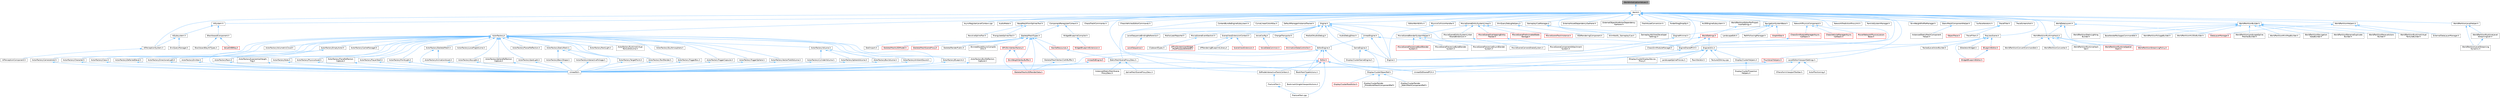 digraph "WorldInitializationValues.h"
{
 // INTERACTIVE_SVG=YES
 // LATEX_PDF_SIZE
  bgcolor="transparent";
  edge [fontname=Helvetica,fontsize=10,labelfontname=Helvetica,labelfontsize=10];
  node [fontname=Helvetica,fontsize=10,shape=box,height=0.2,width=0.4];
  Node1 [id="Node000001",label="WorldInitializationValues.h",height=0.2,width=0.4,color="gray40", fillcolor="grey60", style="filled", fontcolor="black",tooltip=" "];
  Node1 -> Node2 [id="edge1_Node000001_Node000002",dir="back",color="steelblue1",style="solid",tooltip=" "];
  Node2 [id="Node000002",label="World.h",height=0.2,width=0.4,color="grey40", fillcolor="white", style="filled",URL="$dd/d5b/World_8h.html",tooltip=" "];
  Node2 -> Node3 [id="edge2_Node000002_Node000003",dir="back",color="steelblue1",style="solid",tooltip=" "];
  Node3 [id="Node000003",label="AIPerceptionSystem.h",height=0.2,width=0.4,color="grey40", fillcolor="white", style="filled",URL="$d0/d08/AIPerceptionSystem_8h.html",tooltip=" "];
  Node3 -> Node4 [id="edge3_Node000003_Node000004",dir="back",color="steelblue1",style="solid",tooltip=" "];
  Node4 [id="Node000004",label="AIPerceptionComponent.h",height=0.2,width=0.4,color="grey40", fillcolor="white", style="filled",URL="$d6/d0a/AIPerceptionComponent_8h.html",tooltip=" "];
  Node2 -> Node5 [id="edge4_Node000002_Node000005",dir="back",color="steelblue1",style="solid",tooltip=" "];
  Node5 [id="Node000005",label="AISystem.h",height=0.2,width=0.4,color="grey40", fillcolor="white", style="filled",URL="$d0/d71/AISystem_8h.html",tooltip=" "];
  Node5 -> Node6 [id="edge5_Node000005_Node000006",dir="back",color="steelblue1",style="solid",tooltip=" "];
  Node6 [id="Node000006",label="AISubsystem.h",height=0.2,width=0.4,color="grey40", fillcolor="white", style="filled",URL="$d0/d50/AISubsystem_8h.html",tooltip=" "];
  Node6 -> Node3 [id="edge6_Node000006_Node000003",dir="back",color="steelblue1",style="solid",tooltip=" "];
  Node6 -> Node7 [id="edge7_Node000006_Node000007",dir="back",color="steelblue1",style="solid",tooltip=" "];
  Node7 [id="Node000007",label="EnvQueryManager.h",height=0.2,width=0.4,color="grey40", fillcolor="white", style="filled",URL="$d1/db4/EnvQueryManager_8h.html",tooltip=" "];
  Node5 -> Node8 [id="edge8_Node000005_Node000008",dir="back",color="steelblue1",style="solid",tooltip=" "];
  Node8 [id="Node000008",label="BlackboardComponent.h",height=0.2,width=0.4,color="grey40", fillcolor="white", style="filled",URL="$d9/d2d/BlackboardComponent_8h.html",tooltip=" "];
  Node8 -> Node9 [id="edge9_Node000008_Node000009",dir="back",color="steelblue1",style="solid",tooltip=" "];
  Node9 [id="Node000009",label="BlackboardKeyAllTypes.h",height=0.2,width=0.4,color="grey40", fillcolor="white", style="filled",URL="$d5/d34/BlackboardKeyAllTypes_8h.html",tooltip=" "];
  Node8 -> Node10 [id="edge10_Node000008_Node000010",dir="back",color="steelblue1",style="solid",tooltip=" "];
  Node10 [id="Node000010",label="ValueOrBBKey.h",height=0.2,width=0.4,color="red", fillcolor="#FFF0F0", style="filled",URL="$d4/d32/ValueOrBBKey_8h.html",tooltip=" "];
  Node2 -> Node34 [id="edge11_Node000002_Node000034",dir="back",color="steelblue1",style="solid",tooltip=" "];
  Node34 [id="Node000034",label="ActorFactory.h",height=0.2,width=0.4,color="grey40", fillcolor="white", style="filled",URL="$d7/dae/ActorFactory_8h.html",tooltip=" "];
  Node34 -> Node35 [id="edge12_Node000034_Node000035",dir="back",color="steelblue1",style="solid",tooltip=" "];
  Node35 [id="Node000035",label="ActorFactoryAmbientSound.h",height=0.2,width=0.4,color="grey40", fillcolor="white", style="filled",URL="$dc/d73/ActorFactoryAmbientSound_8h.html",tooltip=" "];
  Node35 -> Node36 [id="edge13_Node000035_Node000036",dir="back",color="steelblue1",style="solid",tooltip=" "];
  Node36 [id="Node000036",label="UnrealEd.h",height=0.2,width=0.4,color="grey40", fillcolor="white", style="filled",URL="$d2/d5f/UnrealEd_8h.html",tooltip=" "];
  Node34 -> Node37 [id="edge14_Node000034_Node000037",dir="back",color="steelblue1",style="solid",tooltip=" "];
  Node37 [id="Node000037",label="ActorFactoryBlueprint.h",height=0.2,width=0.4,color="grey40", fillcolor="white", style="filled",URL="$d8/df5/ActorFactoryBlueprint_8h.html",tooltip=" "];
  Node37 -> Node36 [id="edge15_Node000037_Node000036",dir="back",color="steelblue1",style="solid",tooltip=" "];
  Node34 -> Node38 [id="edge16_Node000034_Node000038",dir="back",color="steelblue1",style="solid",tooltip=" "];
  Node38 [id="Node000038",label="ActorFactoryBoxReflection\lCapture.h",height=0.2,width=0.4,color="grey40", fillcolor="white", style="filled",URL="$dd/d97/ActorFactoryBoxReflectionCapture_8h.html",tooltip=" "];
  Node38 -> Node36 [id="edge17_Node000038_Node000036",dir="back",color="steelblue1",style="solid",tooltip=" "];
  Node34 -> Node39 [id="edge18_Node000034_Node000039",dir="back",color="steelblue1",style="solid",tooltip=" "];
  Node39 [id="Node000039",label="ActorFactoryCacheManager.h",height=0.2,width=0.4,color="grey40", fillcolor="white", style="filled",URL="$da/d58/ActorFactoryCacheManager_8h.html",tooltip=" "];
  Node34 -> Node40 [id="edge19_Node000034_Node000040",dir="back",color="steelblue1",style="solid",tooltip=" "];
  Node40 [id="Node000040",label="ActorFactoryCameraActor.h",height=0.2,width=0.4,color="grey40", fillcolor="white", style="filled",URL="$df/db7/ActorFactoryCameraActor_8h.html",tooltip=" "];
  Node40 -> Node36 [id="edge20_Node000040_Node000036",dir="back",color="steelblue1",style="solid",tooltip=" "];
  Node34 -> Node41 [id="edge21_Node000034_Node000041",dir="back",color="steelblue1",style="solid",tooltip=" "];
  Node41 [id="Node000041",label="ActorFactoryCharacter.h",height=0.2,width=0.4,color="grey40", fillcolor="white", style="filled",URL="$d9/db9/ActorFactoryCharacter_8h.html",tooltip=" "];
  Node41 -> Node36 [id="edge22_Node000041_Node000036",dir="back",color="steelblue1",style="solid",tooltip=" "];
  Node34 -> Node42 [id="edge23_Node000034_Node000042",dir="back",color="steelblue1",style="solid",tooltip=" "];
  Node42 [id="Node000042",label="ActorFactoryClass.h",height=0.2,width=0.4,color="grey40", fillcolor="white", style="filled",URL="$d8/df5/ActorFactoryClass_8h.html",tooltip=" "];
  Node42 -> Node36 [id="edge24_Node000042_Node000036",dir="back",color="steelblue1",style="solid",tooltip=" "];
  Node34 -> Node43 [id="edge25_Node000034_Node000043",dir="back",color="steelblue1",style="solid",tooltip=" "];
  Node43 [id="Node000043",label="ActorFactoryDeferredDecal.h",height=0.2,width=0.4,color="grey40", fillcolor="white", style="filled",URL="$d3/db3/ActorFactoryDeferredDecal_8h.html",tooltip=" "];
  Node43 -> Node36 [id="edge26_Node000043_Node000036",dir="back",color="steelblue1",style="solid",tooltip=" "];
  Node34 -> Node44 [id="edge27_Node000034_Node000044",dir="back",color="steelblue1",style="solid",tooltip=" "];
  Node44 [id="Node000044",label="ActorFactoryDirectionalLight.h",height=0.2,width=0.4,color="grey40", fillcolor="white", style="filled",URL="$d3/d54/ActorFactoryDirectionalLight_8h.html",tooltip=" "];
  Node44 -> Node36 [id="edge28_Node000044_Node000036",dir="back",color="steelblue1",style="solid",tooltip=" "];
  Node34 -> Node45 [id="edge29_Node000034_Node000045",dir="back",color="steelblue1",style="solid",tooltip=" "];
  Node45 [id="Node000045",label="ActorFactoryEmitter.h",height=0.2,width=0.4,color="grey40", fillcolor="white", style="filled",URL="$df/d95/ActorFactoryEmitter_8h.html",tooltip=" "];
  Node45 -> Node36 [id="edge30_Node000045_Node000036",dir="back",color="steelblue1",style="solid",tooltip=" "];
  Node34 -> Node46 [id="edge31_Node000034_Node000046",dir="back",color="steelblue1",style="solid",tooltip=" "];
  Node46 [id="Node000046",label="ActorFactoryEmptyActor.h",height=0.2,width=0.4,color="grey40", fillcolor="white", style="filled",URL="$df/d92/ActorFactoryEmptyActor_8h.html",tooltip=" "];
  Node46 -> Node47 [id="edge32_Node000046_Node000047",dir="back",color="steelblue1",style="solid",tooltip=" "];
  Node47 [id="Node000047",label="ActorFactoryPawn.h",height=0.2,width=0.4,color="grey40", fillcolor="white", style="filled",URL="$d5/d05/ActorFactoryPawn_8h.html",tooltip=" "];
  Node47 -> Node36 [id="edge33_Node000047_Node000036",dir="back",color="steelblue1",style="solid",tooltip=" "];
  Node46 -> Node36 [id="edge34_Node000046_Node000036",dir="back",color="steelblue1",style="solid",tooltip=" "];
  Node34 -> Node48 [id="edge35_Node000034_Node000048",dir="back",color="steelblue1",style="solid",tooltip=" "];
  Node48 [id="Node000048",label="ActorFactoryExponentialHeight\lFog.h",height=0.2,width=0.4,color="grey40", fillcolor="white", style="filled",URL="$de/d15/ActorFactoryExponentialHeightFog_8h.html",tooltip=" "];
  Node48 -> Node36 [id="edge36_Node000048_Node000036",dir="back",color="steelblue1",style="solid",tooltip=" "];
  Node34 -> Node49 [id="edge37_Node000034_Node000049",dir="back",color="steelblue1",style="solid",tooltip=" "];
  Node49 [id="Node000049",label="ActorFactoryLocalFogVolume.h",height=0.2,width=0.4,color="grey40", fillcolor="white", style="filled",URL="$dc/db2/ActorFactoryLocalFogVolume_8h.html",tooltip=" "];
  Node34 -> Node50 [id="edge38_Node000034_Node000050",dir="back",color="steelblue1",style="solid",tooltip=" "];
  Node50 [id="Node000050",label="ActorFactoryNote.h",height=0.2,width=0.4,color="grey40", fillcolor="white", style="filled",URL="$da/d8c/ActorFactoryNote_8h.html",tooltip=" "];
  Node50 -> Node36 [id="edge39_Node000050_Node000036",dir="back",color="steelblue1",style="solid",tooltip=" "];
  Node34 -> Node51 [id="edge40_Node000034_Node000051",dir="back",color="steelblue1",style="solid",tooltip=" "];
  Node51 [id="Node000051",label="ActorFactoryPhysicsAsset.h",height=0.2,width=0.4,color="grey40", fillcolor="white", style="filled",URL="$d0/d58/ActorFactoryPhysicsAsset_8h.html",tooltip=" "];
  Node51 -> Node36 [id="edge41_Node000051_Node000036",dir="back",color="steelblue1",style="solid",tooltip=" "];
  Node34 -> Node52 [id="edge42_Node000034_Node000052",dir="back",color="steelblue1",style="solid",tooltip=" "];
  Node52 [id="Node000052",label="ActorFactoryPlanarReflection.h",height=0.2,width=0.4,color="grey40", fillcolor="white", style="filled",URL="$d0/d1d/ActorFactoryPlanarReflection_8h.html",tooltip=" "];
  Node34 -> Node53 [id="edge43_Node000034_Node000053",dir="back",color="steelblue1",style="solid",tooltip=" "];
  Node53 [id="Node000053",label="ActorFactoryPlaneReflection\lCapture.h",height=0.2,width=0.4,color="grey40", fillcolor="white", style="filled",URL="$d8/dfd/ActorFactoryPlaneReflectionCapture_8h.html",tooltip=" "];
  Node53 -> Node36 [id="edge44_Node000053_Node000036",dir="back",color="steelblue1",style="solid",tooltip=" "];
  Node34 -> Node54 [id="edge45_Node000034_Node000054",dir="back",color="steelblue1",style="solid",tooltip=" "];
  Node54 [id="Node000054",label="ActorFactoryPlayerStart.h",height=0.2,width=0.4,color="grey40", fillcolor="white", style="filled",URL="$d8/d7e/ActorFactoryPlayerStart_8h.html",tooltip=" "];
  Node54 -> Node36 [id="edge46_Node000054_Node000036",dir="back",color="steelblue1",style="solid",tooltip=" "];
  Node34 -> Node55 [id="edge47_Node000034_Node000055",dir="back",color="steelblue1",style="solid",tooltip=" "];
  Node55 [id="Node000055",label="ActorFactoryPointLight.h",height=0.2,width=0.4,color="grey40", fillcolor="white", style="filled",URL="$d5/d37/ActorFactoryPointLight_8h.html",tooltip=" "];
  Node55 -> Node36 [id="edge48_Node000055_Node000036",dir="back",color="steelblue1",style="solid",tooltip=" "];
  Node34 -> Node56 [id="edge49_Node000034_Node000056",dir="back",color="steelblue1",style="solid",tooltip=" "];
  Node56 [id="Node000056",label="ActorFactoryRectLight.h",height=0.2,width=0.4,color="grey40", fillcolor="white", style="filled",URL="$d1/d97/ActorFactoryRectLight_8h.html",tooltip=" "];
  Node34 -> Node57 [id="edge50_Node000034_Node000057",dir="back",color="steelblue1",style="solid",tooltip=" "];
  Node57 [id="Node000057",label="ActorFactoryRuntimeVirtual\lTextureVolume.h",height=0.2,width=0.4,color="grey40", fillcolor="white", style="filled",URL="$d6/dd7/ActorFactoryRuntimeVirtualTextureVolume_8h.html",tooltip=" "];
  Node34 -> Node58 [id="edge51_Node000034_Node000058",dir="back",color="steelblue1",style="solid",tooltip=" "];
  Node58 [id="Node000058",label="ActorFactorySkeletalMesh.h",height=0.2,width=0.4,color="grey40", fillcolor="white", style="filled",URL="$d7/dbb/ActorFactorySkeletalMesh_8h.html",tooltip=" "];
  Node58 -> Node59 [id="edge52_Node000058_Node000059",dir="back",color="steelblue1",style="solid",tooltip=" "];
  Node59 [id="Node000059",label="ActorFactoryAnimationAsset.h",height=0.2,width=0.4,color="grey40", fillcolor="white", style="filled",URL="$db/d5e/ActorFactoryAnimationAsset_8h.html",tooltip=" "];
  Node59 -> Node36 [id="edge53_Node000059_Node000036",dir="back",color="steelblue1",style="solid",tooltip=" "];
  Node58 -> Node36 [id="edge54_Node000058_Node000036",dir="back",color="steelblue1",style="solid",tooltip=" "];
  Node34 -> Node60 [id="edge55_Node000034_Node000060",dir="back",color="steelblue1",style="solid",tooltip=" "];
  Node60 [id="Node000060",label="ActorFactorySkyAtmosphere.h",height=0.2,width=0.4,color="grey40", fillcolor="white", style="filled",URL="$d2/d7c/ActorFactorySkyAtmosphere_8h.html",tooltip=" "];
  Node34 -> Node61 [id="edge56_Node000034_Node000061",dir="back",color="steelblue1",style="solid",tooltip=" "];
  Node61 [id="Node000061",label="ActorFactorySkyLight.h",height=0.2,width=0.4,color="grey40", fillcolor="white", style="filled",URL="$d2/d21/ActorFactorySkyLight_8h.html",tooltip=" "];
  Node61 -> Node36 [id="edge57_Node000061_Node000036",dir="back",color="steelblue1",style="solid",tooltip=" "];
  Node34 -> Node62 [id="edge58_Node000034_Node000062",dir="back",color="steelblue1",style="solid",tooltip=" "];
  Node62 [id="Node000062",label="ActorFactorySphereReflection\lCapture.h",height=0.2,width=0.4,color="grey40", fillcolor="white", style="filled",URL="$de/db8/ActorFactorySphereReflectionCapture_8h.html",tooltip=" "];
  Node62 -> Node36 [id="edge59_Node000062_Node000036",dir="back",color="steelblue1",style="solid",tooltip=" "];
  Node34 -> Node63 [id="edge60_Node000034_Node000063",dir="back",color="steelblue1",style="solid",tooltip=" "];
  Node63 [id="Node000063",label="ActorFactorySpotLight.h",height=0.2,width=0.4,color="grey40", fillcolor="white", style="filled",URL="$d6/d7f/ActorFactorySpotLight_8h.html",tooltip=" "];
  Node63 -> Node36 [id="edge61_Node000063_Node000036",dir="back",color="steelblue1",style="solid",tooltip=" "];
  Node34 -> Node64 [id="edge62_Node000034_Node000064",dir="back",color="steelblue1",style="solid",tooltip=" "];
  Node64 [id="Node000064",label="ActorFactoryStaticMesh.h",height=0.2,width=0.4,color="grey40", fillcolor="white", style="filled",URL="$d2/dd1/ActorFactoryStaticMesh_8h.html",tooltip=" "];
  Node64 -> Node65 [id="edge63_Node000064_Node000065",dir="back",color="steelblue1",style="solid",tooltip=" "];
  Node65 [id="Node000065",label="ActorFactoryBasicShape.h",height=0.2,width=0.4,color="grey40", fillcolor="white", style="filled",URL="$d4/d0b/ActorFactoryBasicShape_8h.html",tooltip=" "];
  Node65 -> Node36 [id="edge64_Node000065_Node000036",dir="back",color="steelblue1",style="solid",tooltip=" "];
  Node64 -> Node66 [id="edge65_Node000064_Node000066",dir="back",color="steelblue1",style="solid",tooltip=" "];
  Node66 [id="Node000066",label="ActorFactoryInteractiveFoliage.h",height=0.2,width=0.4,color="grey40", fillcolor="white", style="filled",URL="$db/df4/ActorFactoryInteractiveFoliage_8h.html",tooltip=" "];
  Node66 -> Node36 [id="edge66_Node000066_Node000036",dir="back",color="steelblue1",style="solid",tooltip=" "];
  Node64 -> Node36 [id="edge67_Node000064_Node000036",dir="back",color="steelblue1",style="solid",tooltip=" "];
  Node34 -> Node67 [id="edge68_Node000034_Node000067",dir="back",color="steelblue1",style="solid",tooltip=" "];
  Node67 [id="Node000067",label="ActorFactoryTargetPoint.h",height=0.2,width=0.4,color="grey40", fillcolor="white", style="filled",URL="$db/d69/ActorFactoryTargetPoint_8h.html",tooltip=" "];
  Node67 -> Node36 [id="edge69_Node000067_Node000036",dir="back",color="steelblue1",style="solid",tooltip=" "];
  Node34 -> Node68 [id="edge70_Node000034_Node000068",dir="back",color="steelblue1",style="solid",tooltip=" "];
  Node68 [id="Node000068",label="ActorFactoryTextRender.h",height=0.2,width=0.4,color="grey40", fillcolor="white", style="filled",URL="$d8/d4c/ActorFactoryTextRender_8h.html",tooltip=" "];
  Node68 -> Node36 [id="edge71_Node000068_Node000036",dir="back",color="steelblue1",style="solid",tooltip=" "];
  Node34 -> Node69 [id="edge72_Node000034_Node000069",dir="back",color="steelblue1",style="solid",tooltip=" "];
  Node69 [id="Node000069",label="ActorFactoryTriggerBox.h",height=0.2,width=0.4,color="grey40", fillcolor="white", style="filled",URL="$d9/dbe/ActorFactoryTriggerBox_8h.html",tooltip=" "];
  Node69 -> Node36 [id="edge73_Node000069_Node000036",dir="back",color="steelblue1",style="solid",tooltip=" "];
  Node34 -> Node70 [id="edge74_Node000034_Node000070",dir="back",color="steelblue1",style="solid",tooltip=" "];
  Node70 [id="Node000070",label="ActorFactoryTriggerCapsule.h",height=0.2,width=0.4,color="grey40", fillcolor="white", style="filled",URL="$dd/d0f/ActorFactoryTriggerCapsule_8h.html",tooltip=" "];
  Node70 -> Node36 [id="edge75_Node000070_Node000036",dir="back",color="steelblue1",style="solid",tooltip=" "];
  Node34 -> Node71 [id="edge76_Node000034_Node000071",dir="back",color="steelblue1",style="solid",tooltip=" "];
  Node71 [id="Node000071",label="ActorFactoryTriggerSphere.h",height=0.2,width=0.4,color="grey40", fillcolor="white", style="filled",URL="$d9/dbe/ActorFactoryTriggerSphere_8h.html",tooltip=" "];
  Node71 -> Node36 [id="edge77_Node000071_Node000036",dir="back",color="steelblue1",style="solid",tooltip=" "];
  Node34 -> Node72 [id="edge78_Node000034_Node000072",dir="back",color="steelblue1",style="solid",tooltip=" "];
  Node72 [id="Node000072",label="ActorFactoryVectorFieldVolume.h",height=0.2,width=0.4,color="grey40", fillcolor="white", style="filled",URL="$d9/d89/ActorFactoryVectorFieldVolume_8h.html",tooltip=" "];
  Node72 -> Node36 [id="edge79_Node000072_Node000036",dir="back",color="steelblue1",style="solid",tooltip=" "];
  Node34 -> Node73 [id="edge80_Node000034_Node000073",dir="back",color="steelblue1",style="solid",tooltip=" "];
  Node73 [id="Node000073",label="ActorFactoryVolume.h",height=0.2,width=0.4,color="grey40", fillcolor="white", style="filled",URL="$df/d08/ActorFactoryVolume_8h.html",tooltip=" "];
  Node73 -> Node74 [id="edge81_Node000073_Node000074",dir="back",color="steelblue1",style="solid",tooltip=" "];
  Node74 [id="Node000074",label="ActorFactoryBoxVolume.h",height=0.2,width=0.4,color="grey40", fillcolor="white", style="filled",URL="$d3/db0/ActorFactoryBoxVolume_8h.html",tooltip=" "];
  Node74 -> Node36 [id="edge82_Node000074_Node000036",dir="back",color="steelblue1",style="solid",tooltip=" "];
  Node73 -> Node75 [id="edge83_Node000073_Node000075",dir="back",color="steelblue1",style="solid",tooltip=" "];
  Node75 [id="Node000075",label="ActorFactoryCylinderVolume.h",height=0.2,width=0.4,color="grey40", fillcolor="white", style="filled",URL="$d9/da5/ActorFactoryCylinderVolume_8h.html",tooltip=" "];
  Node75 -> Node36 [id="edge84_Node000075_Node000036",dir="back",color="steelblue1",style="solid",tooltip=" "];
  Node73 -> Node76 [id="edge85_Node000073_Node000076",dir="back",color="steelblue1",style="solid",tooltip=" "];
  Node76 [id="Node000076",label="ActorFactorySphereVolume.h",height=0.2,width=0.4,color="grey40", fillcolor="white", style="filled",URL="$d3/d12/ActorFactorySphereVolume_8h.html",tooltip=" "];
  Node76 -> Node36 [id="edge86_Node000076_Node000036",dir="back",color="steelblue1",style="solid",tooltip=" "];
  Node34 -> Node77 [id="edge87_Node000034_Node000077",dir="back",color="steelblue1",style="solid",tooltip=" "];
  Node77 [id="Node000077",label="ActorFactoryVolumetricCloud.h",height=0.2,width=0.4,color="grey40", fillcolor="white", style="filled",URL="$d5/da1/ActorFactoryVolumetricCloud_8h.html",tooltip=" "];
  Node34 -> Node36 [id="edge88_Node000034_Node000036",dir="back",color="steelblue1",style="solid",tooltip=" "];
  Node2 -> Node78 [id="edge89_Node000002_Node000078",dir="back",color="steelblue1",style="solid",tooltip=" "];
  Node78 [id="Node000078",label="AsyncRegisterLevelContext.cpp",height=0.2,width=0.4,color="grey40", fillcolor="white", style="filled",URL="$da/df8/AsyncRegisterLevelContext_8cpp.html",tooltip=" "];
  Node2 -> Node79 [id="edge90_Node000002_Node000079",dir="back",color="steelblue1",style="solid",tooltip=" "];
  Node79 [id="Node000079",label="AudioMeter.h",height=0.2,width=0.4,color="grey40", fillcolor="white", style="filled",URL="$de/db0/AudioMeter_8h.html",tooltip=" "];
  Node2 -> Node80 [id="edge91_Node000002_Node000080",dir="back",color="steelblue1",style="solid",tooltip=" "];
  Node80 [id="Node000080",label="BaseMeshFromSplinesTool.h",height=0.2,width=0.4,color="grey40", fillcolor="white", style="filled",URL="$da/d31/BaseMeshFromSplinesTool_8h.html",tooltip=" "];
  Node80 -> Node81 [id="edge92_Node000080_Node000081",dir="back",color="steelblue1",style="solid",tooltip=" "];
  Node81 [id="Node000081",label="RevolveSplineTool.h",height=0.2,width=0.4,color="grey40", fillcolor="white", style="filled",URL="$d3/d36/RevolveSplineTool_8h.html",tooltip=" "];
  Node80 -> Node82 [id="edge93_Node000080_Node000082",dir="back",color="steelblue1",style="solid",tooltip=" "];
  Node82 [id="Node000082",label="TriangulateSplinesTool.h",height=0.2,width=0.4,color="grey40", fillcolor="white", style="filled",URL="$d9/de6/TriangulateSplinesTool_8h.html",tooltip=" "];
  Node2 -> Node83 [id="edge94_Node000002_Node000083",dir="back",color="steelblue1",style="solid",tooltip=" "];
  Node83 [id="Node000083",label="BookMarkTypeActions.h",height=0.2,width=0.4,color="grey40", fillcolor="white", style="filled",URL="$d0/d2f/BookMarkTypeActions_8h.html",tooltip=" "];
  Node83 -> Node84 [id="edge95_Node000083_Node000084",dir="back",color="steelblue1",style="solid",tooltip=" "];
  Node84 [id="Node000084",label="BookmarkSingleViewportActions.h",height=0.2,width=0.4,color="grey40", fillcolor="white", style="filled",URL="$d3/dd5/BookmarkSingleViewportActions_8h.html",tooltip=" "];
  Node2 -> Node85 [id="edge96_Node000002_Node000085",dir="back",color="steelblue1",style="solid",tooltip=" "];
  Node85 [id="Node000085",label="ChaosFleshCommands.h",height=0.2,width=0.4,color="grey40", fillcolor="white", style="filled",URL="$d9/db1/ChaosFleshCommands_8h.html",tooltip=" "];
  Node2 -> Node86 [id="edge97_Node000002_Node000086",dir="back",color="steelblue1",style="solid",tooltip=" "];
  Node86 [id="Node000086",label="ChaosSimModuleManager.h",height=0.2,width=0.4,color="grey40", fillcolor="white", style="filled",URL="$d7/dd1/ChaosSimModuleManager_8h.html",tooltip=" "];
  Node2 -> Node87 [id="edge98_Node000002_Node000087",dir="back",color="steelblue1",style="solid",tooltip=" "];
  Node87 [id="Node000087",label="ChaosVehiclesEditorCommands.h",height=0.2,width=0.4,color="grey40", fillcolor="white", style="filled",URL="$de/dbf/ChaosVehiclesEditorCommands_8h.html",tooltip=" "];
  Node2 -> Node88 [id="edge99_Node000002_Node000088",dir="back",color="steelblue1",style="solid",tooltip=" "];
  Node88 [id="Node000088",label="ComponentReregisterContext.h",height=0.2,width=0.4,color="grey40", fillcolor="white", style="filled",URL="$de/d6e/ComponentReregisterContext_8h.html",tooltip=" "];
  Node88 -> Node89 [id="edge100_Node000088_Node000089",dir="back",color="steelblue1",style="solid",tooltip=" "];
  Node89 [id="Node000089",label="SkeletalMeshTypes.h",height=0.2,width=0.4,color="grey40", fillcolor="white", style="filled",URL="$d5/d0c/SkeletalMeshTypes_8h.html",tooltip=" "];
  Node89 -> Node90 [id="edge101_Node000089_Node000090",dir="back",color="steelblue1",style="solid",tooltip=" "];
  Node90 [id="Node000090",label="GPUSkinVertexFactory.h",height=0.2,width=0.4,color="red", fillcolor="#FFF0F0", style="filled",URL="$db/dcc/GPUSkinVertexFactory_8h.html",tooltip=" "];
  Node90 -> Node93 [id="edge102_Node000090_Node000093",dir="back",color="steelblue1",style="solid",tooltip=" "];
  Node93 [id="Node000093",label="SkeletalMeshLODRenderData.h",height=0.2,width=0.4,color="red", fillcolor="#FFF0F0", style="filled",URL="$d0/d5a/SkeletalMeshLODRenderData_8h.html",tooltip=" "];
  Node90 -> Node104 [id="edge103_Node000090_Node000104",dir="back",color="steelblue1",style="solid",tooltip=" "];
  Node104 [id="Node000104",label="SkinWeightVertexBuffer.h",height=0.2,width=0.4,color="red", fillcolor="#FFF0F0", style="filled",URL="$d3/d86/SkinWeightVertexBuffer_8h.html",tooltip=" "];
  Node104 -> Node93 [id="edge104_Node000104_Node000093",dir="back",color="steelblue1",style="solid",tooltip=" "];
  Node89 -> Node112 [id="edge105_Node000089_Node000112",dir="back",color="steelblue1",style="solid",tooltip=" "];
  Node112 [id="Node000112",label="NaniteResources.h",height=0.2,width=0.4,color="red", fillcolor="#FFF0F0", style="filled",URL="$d7/d8b/NaniteResources_8h.html",tooltip=" "];
  Node112 -> Node119 [id="edge106_Node000112_Node000119",dir="back",color="steelblue1",style="solid",tooltip=" "];
  Node119 [id="Node000119",label="StaticMeshSceneProxyDesc.h",height=0.2,width=0.4,color="grey40", fillcolor="white", style="filled",URL="$d0/d31/StaticMeshSceneProxyDesc_8h.html",tooltip=" "];
  Node119 -> Node120 [id="edge107_Node000119_Node000120",dir="back",color="steelblue1",style="solid",tooltip=" "];
  Node120 [id="Node000120",label="InstancedStaticMeshScene\lProxyDesc.h",height=0.2,width=0.4,color="grey40", fillcolor="white", style="filled",URL="$db/dcf/InstancedStaticMeshSceneProxyDesc_8h.html",tooltip=" "];
  Node119 -> Node121 [id="edge108_Node000119_Node000121",dir="back",color="steelblue1",style="solid",tooltip=" "];
  Node121 [id="Node000121",label="SplineMeshSceneProxyDesc.h",height=0.2,width=0.4,color="grey40", fillcolor="white", style="filled",URL="$db/d1b/SplineMeshSceneProxyDesc_8h.html",tooltip=" "];
  Node89 -> Node122 [id="edge109_Node000089_Node000122",dir="back",color="steelblue1",style="solid",tooltip=" "];
  Node122 [id="Node000122",label="SkelImport.h",height=0.2,width=0.4,color="grey40", fillcolor="white", style="filled",URL="$d2/d8b/SkelImport_8h.html",tooltip=" "];
  Node89 -> Node108 [id="edge110_Node000089_Node000108",dir="back",color="steelblue1",style="solid",tooltip=" "];
  Node108 [id="Node000108",label="SkeletalMeshLODModel.h",height=0.2,width=0.4,color="red", fillcolor="#FFF0F0", style="filled",URL="$d2/d34/SkeletalMeshLODModel_8h.html",tooltip=" "];
  Node89 -> Node93 [id="edge111_Node000089_Node000093",dir="back",color="steelblue1",style="solid",tooltip=" "];
  Node89 -> Node123 [id="edge112_Node000089_Node000123",dir="back",color="steelblue1",style="solid",tooltip=" "];
  Node123 [id="Node000123",label="SkeletalMeshSceneProxy.h",height=0.2,width=0.4,color="red", fillcolor="#FFF0F0", style="filled",URL="$de/de8/SkeletalMeshSceneProxy_8h.html",tooltip=" "];
  Node89 -> Node127 [id="edge113_Node000089_Node000127",dir="back",color="steelblue1",style="solid",tooltip=" "];
  Node127 [id="Node000127",label="SkeletalMeshVertexClothBuffer.h",height=0.2,width=0.4,color="grey40", fillcolor="white", style="filled",URL="$d4/d64/SkeletalMeshVertexClothBuffer_8h.html",tooltip=" "];
  Node127 -> Node93 [id="edge114_Node000127_Node000093",dir="back",color="steelblue1",style="solid",tooltip=" "];
  Node89 -> Node128 [id="edge115_Node000089_Node000128",dir="back",color="steelblue1",style="solid",tooltip=" "];
  Node128 [id="Node000128",label="SkeletalRenderPublic.h",height=0.2,width=0.4,color="grey40", fillcolor="white", style="filled",URL="$d5/d40/SkeletalRenderPublic_8h.html",tooltip=" "];
  Node89 -> Node104 [id="edge116_Node000089_Node000104",dir="back",color="steelblue1",style="solid",tooltip=" "];
  Node89 -> Node129 [id="edge117_Node000089_Node000129",dir="back",color="steelblue1",style="solid",tooltip=" "];
  Node129 [id="Node000129",label="SkinnedAssetAsyncCompile\lUtils.h",height=0.2,width=0.4,color="grey40", fillcolor="white", style="filled",URL="$d0/dc7/SkinnedAssetAsyncCompileUtils_8h.html",tooltip=" "];
  Node88 -> Node130 [id="edge118_Node000088_Node000130",dir="back",color="steelblue1",style="solid",tooltip=" "];
  Node130 [id="Node000130",label="WidgetBlueprintCompiler.h",height=0.2,width=0.4,color="grey40", fillcolor="white", style="filled",URL="$d9/d6b/WidgetBlueprintCompiler_8h.html",tooltip=" "];
  Node130 -> Node131 [id="edge119_Node000130_Node000131",dir="back",color="steelblue1",style="solid",tooltip=" "];
  Node131 [id="Node000131",label="WidgetBlueprintExtension.h",height=0.2,width=0.4,color="red", fillcolor="#FFF0F0", style="filled",URL="$d3/de6/WidgetBlueprintExtension_8h.html",tooltip=" "];
  Node2 -> Node133 [id="edge120_Node000002_Node000133",dir="back",color="steelblue1",style="solid",tooltip=" "];
  Node133 [id="Node000133",label="ContentBundleEngineSubsystem.h",height=0.2,width=0.4,color="grey40", fillcolor="white", style="filled",URL="$d5/d9b/ContentBundleEngineSubsystem_8h.html",tooltip=" "];
  Node2 -> Node134 [id="edge121_Node000002_Node000134",dir="back",color="steelblue1",style="solid",tooltip=" "];
  Node134 [id="Node000134",label="CurveLinearColorAtlas.h",height=0.2,width=0.4,color="grey40", fillcolor="white", style="filled",URL="$dd/d63/CurveLinearColorAtlas_8h.html",tooltip=" "];
  Node2 -> Node135 [id="edge122_Node000002_Node000135",dir="back",color="steelblue1",style="solid",tooltip=" "];
  Node135 [id="Node000135",label="DefaultManagerInstanceTracker.h",height=0.2,width=0.4,color="grey40", fillcolor="white", style="filled",URL="$d4/d29/DefaultManagerInstanceTracker_8h.html",tooltip=" "];
  Node2 -> Node136 [id="edge123_Node000002_Node000136",dir="back",color="steelblue1",style="solid",tooltip=" "];
  Node136 [id="Node000136",label="EdModeInteractiveToolsContext.h",height=0.2,width=0.4,color="grey40", fillcolor="white", style="filled",URL="$d7/da4/EdModeInteractiveToolsContext_8h.html",tooltip=" "];
  Node136 -> Node137 [id="edge124_Node000136_Node000137",dir="back",color="steelblue1",style="solid",tooltip=" "];
  Node137 [id="Node000137",label="FractureTool.h",height=0.2,width=0.4,color="grey40", fillcolor="white", style="filled",URL="$d4/d30/FractureTool_8h.html",tooltip=" "];
  Node137 -> Node138 [id="edge125_Node000137_Node000138",dir="back",color="steelblue1",style="solid",tooltip=" "];
  Node138 [id="Node000138",label="FractureTool.cpp",height=0.2,width=0.4,color="grey40", fillcolor="white", style="filled",URL="$dc/d9a/FractureTool_8cpp.html",tooltip=" "];
  Node2 -> Node139 [id="edge126_Node000002_Node000139",dir="back",color="steelblue1",style="solid",tooltip=" "];
  Node139 [id="Node000139",label="EditorWorldUtils.h",height=0.2,width=0.4,color="grey40", fillcolor="white", style="filled",URL="$dc/d0a/EditorWorldUtils_8h.html",tooltip=" "];
  Node2 -> Node140 [id="edge127_Node000002_Node000140",dir="back",color="steelblue1",style="solid",tooltip=" "];
  Node140 [id="Node000140",label="Engine.h",height=0.2,width=0.4,color="grey40", fillcolor="white", style="filled",URL="$d0/de7/Classes_2Engine_2Engine_8h.html",tooltip=" "];
  Node140 -> Node141 [id="edge128_Node000140_Node000141",dir="back",color="steelblue1",style="solid",tooltip=" "];
  Node141 [id="Node000141",label="AudioDebugDraw.h",height=0.2,width=0.4,color="grey40", fillcolor="white", style="filled",URL="$df/d56/AudioDebugDraw_8h.html",tooltip=" "];
  Node140 -> Node142 [id="edge129_Node000140_Node000142",dir="back",color="steelblue1",style="solid",tooltip=" "];
  Node142 [id="Node000142",label="ChangeTransactor.h",height=0.2,width=0.4,color="grey40", fillcolor="white", style="filled",URL="$d6/da1/ChangeTransactor_8h.html",tooltip=" "];
  Node142 -> Node143 [id="edge130_Node000142_Node000143",dir="back",color="steelblue1",style="solid",tooltip=" "];
  Node143 [id="Node000143",label="IAnimationDataController.h",height=0.2,width=0.4,color="red", fillcolor="#FFF0F0", style="filled",URL="$df/d22/IAnimationDataController_8h.html",tooltip=" "];
  Node140 -> Node311 [id="edge131_Node000140_Node000311",dir="back",color="steelblue1",style="solid",tooltip=" "];
  Node311 [id="Node000311",label="EditorEngine.h",height=0.2,width=0.4,color="grey40", fillcolor="white", style="filled",URL="$da/d0c/EditorEngine_8h.html",tooltip=" "];
  Node311 -> Node83 [id="edge132_Node000311_Node000083",dir="back",color="steelblue1",style="solid",tooltip=" "];
  Node311 -> Node312 [id="edge133_Node000311_Node000312",dir="back",color="steelblue1",style="solid",tooltip=" "];
  Node312 [id="Node000312",label="Editor.h",height=0.2,width=0.4,color="red", fillcolor="#FFF0F0", style="filled",URL="$de/d6e/Editor_8h.html",tooltip=" "];
  Node312 -> Node83 [id="edge134_Node000312_Node000083",dir="back",color="steelblue1",style="solid",tooltip=" "];
  Node312 -> Node315 [id="edge135_Node000312_Node000315",dir="back",color="steelblue1",style="solid",tooltip=" "];
  Node315 [id="Node000315",label="DisplayClusterObjectRef.h",height=0.2,width=0.4,color="grey40", fillcolor="white", style="filled",URL="$d9/d87/DisplayClusterObjectRef_8h.html",tooltip=" "];
  Node315 -> Node316 [id="edge136_Node000315_Node000316",dir="back",color="steelblue1",style="solid",tooltip=" "];
  Node316 [id="Node000316",label="DisplayClusterRender\l_ProceduralMeshComponentRef.h",height=0.2,width=0.4,color="grey40", fillcolor="white", style="filled",URL="$da/dbe/DisplayClusterRender__ProceduralMeshComponentRef_8h.html",tooltip=" "];
  Node315 -> Node317 [id="edge137_Node000315_Node000317",dir="back",color="steelblue1",style="solid",tooltip=" "];
  Node317 [id="Node000317",label="DisplayClusterRender\l_StaticMeshComponentRef.h",height=0.2,width=0.4,color="grey40", fillcolor="white", style="filled",URL="$dd/d84/DisplayClusterRender__StaticMeshComponentRef_8h.html",tooltip=" "];
  Node315 -> Node318 [id="edge138_Node000315_Node000318",dir="back",color="steelblue1",style="solid",tooltip=" "];
  Node318 [id="Node000318",label="DisplayClusterRootActor.h",height=0.2,width=0.4,color="red", fillcolor="#FFF0F0", style="filled",URL="$d0/d41/DisplayClusterRootActor_8h.html",tooltip=" "];
  Node312 -> Node136 [id="edge139_Node000312_Node000136",dir="back",color="steelblue1",style="solid",tooltip=" "];
  Node312 -> Node138 [id="edge140_Node000312_Node000138",dir="back",color="steelblue1",style="solid",tooltip=" "];
  Node312 -> Node36 [id="edge141_Node000312_Node000036",dir="back",color="steelblue1",style="solid",tooltip=" "];
  Node312 -> Node155 [id="edge142_Node000312_Node000155",dir="back",color="steelblue1",style="solid",tooltip=" "];
  Node155 [id="Node000155",label="UnrealEdSharedPCH.h",height=0.2,width=0.4,color="grey40", fillcolor="white", style="filled",URL="$d1/de6/UnrealEdSharedPCH_8h.html",tooltip=" "];
  Node311 -> Node36 [id="edge143_Node000311_Node000036",dir="back",color="steelblue1",style="solid",tooltip=" "];
  Node311 -> Node446 [id="edge144_Node000311_Node000446",dir="back",color="steelblue1",style="solid",tooltip=" "];
  Node446 [id="Node000446",label="UnrealEdEngine.h",height=0.2,width=0.4,color="red", fillcolor="#FFF0F0", style="filled",URL="$d2/d51/UnrealEdEngine_8h.html",tooltip=" "];
  Node446 -> Node36 [id="edge145_Node000446_Node000036",dir="back",color="steelblue1",style="solid",tooltip=" "];
  Node311 -> Node155 [id="edge146_Node000311_Node000155",dir="back",color="steelblue1",style="solid",tooltip=" "];
  Node140 -> Node152 [id="edge147_Node000140_Node000152",dir="back",color="steelblue1",style="solid",tooltip=" "];
  Node152 [id="Node000152",label="Engine.h",height=0.2,width=0.4,color="grey40", fillcolor="white", style="filled",URL="$d1/d34/Public_2Engine_8h.html",tooltip=" "];
  Node140 -> Node154 [id="edge148_Node000140_Node000154",dir="back",color="steelblue1",style="solid",tooltip=" "];
  Node154 [id="Node000154",label="EngineSharedPCH.h",height=0.2,width=0.4,color="grey40", fillcolor="white", style="filled",URL="$dc/dbb/EngineSharedPCH_8h.html",tooltip=" "];
  Node154 -> Node155 [id="edge149_Node000154_Node000155",dir="back",color="steelblue1",style="solid",tooltip=" "];
  Node140 -> Node448 [id="edge150_Node000140_Node000448",dir="back",color="steelblue1",style="solid",tooltip=" "];
  Node448 [id="Node000448",label="GameEngine.h",height=0.2,width=0.4,color="grey40", fillcolor="white", style="filled",URL="$d7/d1f/GameEngine_8h.html",tooltip=" "];
  Node448 -> Node449 [id="edge151_Node000448_Node000449",dir="back",color="steelblue1",style="solid",tooltip=" "];
  Node449 [id="Node000449",label="DisplayClusterGameEngine.h",height=0.2,width=0.4,color="grey40", fillcolor="white", style="filled",URL="$da/d8f/DisplayClusterGameEngine_8h.html",tooltip=" "];
  Node448 -> Node315 [id="edge152_Node000448_Node000315",dir="back",color="steelblue1",style="solid",tooltip=" "];
  Node448 -> Node152 [id="edge153_Node000448_Node000152",dir="back",color="steelblue1",style="solid",tooltip=" "];
  Node140 -> Node450 [id="edge154_Node000140_Node000450",dir="back",color="steelblue1",style="solid",tooltip=" "];
  Node450 [id="Node000450",label="LevelSequenceBindingReference.h",height=0.2,width=0.4,color="grey40", fillcolor="white", style="filled",URL="$d9/dbe/LevelSequenceBindingReference_8h.html",tooltip=" "];
  Node450 -> Node451 [id="edge155_Node000450_Node000451",dir="back",color="steelblue1",style="solid",tooltip=" "];
  Node451 [id="Node000451",label="LevelSequence.h",height=0.2,width=0.4,color="red", fillcolor="#FFF0F0", style="filled",URL="$de/d1c/LevelSequence_8h.html",tooltip=" "];
  Node140 -> Node455 [id="edge156_Node000140_Node000455",dir="back",color="steelblue1",style="solid",tooltip=" "];
  Node455 [id="Node000455",label="MallocLeakReporter.h",height=0.2,width=0.4,color="grey40", fillcolor="white", style="filled",URL="$d1/d52/MallocLeakReporter_8h.html",tooltip=" "];
  Node140 -> Node456 [id="edge157_Node000140_Node000456",dir="back",color="steelblue1",style="solid",tooltip=" "];
  Node456 [id="Node000456",label="MediaIOAudioDebug.h",height=0.2,width=0.4,color="grey40", fillcolor="white", style="filled",URL="$d6/d0c/MediaIOAudioDebug_8h.html",tooltip=" "];
  Node140 -> Node457 [id="edge158_Node000140_Node000457",dir="back",color="steelblue1",style="solid",tooltip=" "];
  Node457 [id="Node000457",label="MovieSceneEventSection.h",height=0.2,width=0.4,color="grey40", fillcolor="white", style="filled",URL="$d6/dc4/MovieSceneEventSection_8h.html",tooltip=" "];
  Node457 -> Node458 [id="edge159_Node000457_Node000458",dir="back",color="steelblue1",style="solid",tooltip=" "];
  Node458 [id="Node000458",label="ClipboardTypes.h",height=0.2,width=0.4,color="grey40", fillcolor="white", style="filled",URL="$d2/dc6/ClipboardTypes_8h.html",tooltip=" "];
  Node140 -> Node459 [id="edge160_Node000140_Node000459",dir="back",color="steelblue1",style="solid",tooltip=" "];
  Node459 [id="Node000459",label="SceneViewExtensionContext.h",height=0.2,width=0.4,color="grey40", fillcolor="white", style="filled",URL="$d6/d1c/SceneViewExtensionContext_8h.html",tooltip=" "];
  Node459 -> Node460 [id="edge161_Node000459_Node000460",dir="back",color="steelblue1",style="solid",tooltip=" "];
  Node460 [id="Node000460",label="SceneViewExtension.h",height=0.2,width=0.4,color="red", fillcolor="#FFF0F0", style="filled",URL="$d0/d0d/SceneViewExtension_8h.html",tooltip=" "];
  Node459 -> Node467 [id="edge162_Node000459_Node000467",dir="back",color="steelblue1",style="solid",tooltip=" "];
  Node467 [id="Node000467",label="VPFullScreenUserWidget\l_PostProcessWithSVE.h",height=0.2,width=0.4,color="red", fillcolor="#FFF0F0", style="filled",URL="$d3/d04/VPFullScreenUserWidget__PostProcessWithSVE_8h.html",tooltip=" "];
  Node459 -> Node469 [id="edge163_Node000459_Node000469",dir="back",color="steelblue1",style="solid",tooltip=" "];
  Node469 [id="Node000469",label="VPRenderingBlueprintLibrary.h",height=0.2,width=0.4,color="grey40", fillcolor="white", style="filled",URL="$d6/d6f/VPRenderingBlueprintLibrary_8h.html",tooltip=" "];
  Node140 -> Node119 [id="edge164_Node000140_Node000119",dir="back",color="steelblue1",style="solid",tooltip=" "];
  Node140 -> Node470 [id="edge165_Node000140_Node000470",dir="back",color="steelblue1",style="solid",tooltip=" "];
  Node470 [id="Node000470",label="UnrealEngine.h",height=0.2,width=0.4,color="grey40", fillcolor="white", style="filled",URL="$d1/d4b/UnrealEngine_8h.html",tooltip=" "];
  Node470 -> Node311 [id="edge166_Node000470_Node000311",dir="back",color="steelblue1",style="solid",tooltip=" "];
  Node470 -> Node152 [id="edge167_Node000470_Node000152",dir="back",color="steelblue1",style="solid",tooltip=" "];
  Node470 -> Node154 [id="edge168_Node000470_Node000154",dir="back",color="steelblue1",style="solid",tooltip=" "];
  Node140 -> Node471 [id="edge169_Node000140_Node000471",dir="back",color="steelblue1",style="solid",tooltip=" "];
  Node471 [id="Node000471",label="VoiceConfig.h",height=0.2,width=0.4,color="grey40", fillcolor="white", style="filled",URL="$d4/dbb/VoiceConfig_8h.html",tooltip=" "];
  Node471 -> Node472 [id="edge170_Node000471_Node000472",dir="back",color="steelblue1",style="solid",tooltip=" "];
  Node472 [id="Node000472",label="VoiceDataCommon.h",height=0.2,width=0.4,color="red", fillcolor="#FFF0F0", style="filled",URL="$d0/d91/VoiceDataCommon_8h.html",tooltip=" "];
  Node2 -> Node151 [id="edge171_Node000002_Node000151",dir="back",color="steelblue1",style="solid",tooltip=" "];
  Node151 [id="Node000151",label="EngineMinimal.h",height=0.2,width=0.4,color="grey40", fillcolor="white", style="filled",URL="$d0/d2c/EngineMinimal_8h.html",tooltip=" "];
  Node151 -> Node152 [id="edge172_Node000151_Node000152",dir="back",color="steelblue1",style="solid",tooltip=" "];
  Node2 -> Node154 [id="edge173_Node000002_Node000154",dir="back",color="steelblue1",style="solid",tooltip=" "];
  Node2 -> Node474 [id="edge174_Node000002_Node000474",dir="back",color="steelblue1",style="solid",tooltip=" "];
  Node474 [id="Node000474",label="EngineUtils.h",height=0.2,width=0.4,color="grey40", fillcolor="white", style="filled",URL="$d4/d61/EngineUtils_8h.html",tooltip=" "];
  Node474 -> Node475 [id="edge175_Node000474_Node000475",dir="back",color="steelblue1",style="solid",tooltip=" "];
  Node475 [id="Node000475",label="DisplayClusterHelpers.h",height=0.2,width=0.4,color="grey40", fillcolor="white", style="filled",URL="$da/dda/DisplayClusterHelpers_8h.html",tooltip=" "];
  Node475 -> Node476 [id="edge176_Node000475_Node000476",dir="back",color="steelblue1",style="solid",tooltip=" "];
  Node476 [id="Node000476",label="DisplayClusterProjection\lHelpers.h",height=0.2,width=0.4,color="grey40", fillcolor="white", style="filled",URL="$df/d0b/DisplayClusterProjectionHelpers_8h.html",tooltip=" "];
  Node474 -> Node315 [id="edge177_Node000474_Node000315",dir="back",color="steelblue1",style="solid",tooltip=" "];
  Node474 -> Node152 [id="edge178_Node000474_Node000152",dir="back",color="steelblue1",style="solid",tooltip=" "];
  Node474 -> Node477 [id="edge179_Node000474_Node000477",dir="back",color="steelblue1",style="solid",tooltip=" "];
  Node477 [id="Node000477",label="IDisplayClusterDisplayDevice\lProxy.h",height=0.2,width=0.4,color="grey40", fillcolor="white", style="filled",URL="$dd/d48/IDisplayClusterDisplayDeviceProxy_8h.html",tooltip=" "];
  Node474 -> Node478 [id="edge180_Node000474_Node000478",dir="back",color="steelblue1",style="solid",tooltip=" "];
  Node478 [id="Node000478",label="LandscapeSplineProxies.h",height=0.2,width=0.4,color="grey40", fillcolor="white", style="filled",URL="$d6/d6f/LandscapeSplineProxies_8h.html",tooltip=" "];
  Node474 -> Node479 [id="edge181_Node000474_Node000479",dir="back",color="steelblue1",style="solid",tooltip=" "];
  Node479 [id="Node000479",label="PawnIterator.h",height=0.2,width=0.4,color="grey40", fillcolor="white", style="filled",URL="$d3/d9c/PawnIterator_8h.html",tooltip=" "];
  Node474 -> Node480 [id="edge182_Node000474_Node000480",dir="back",color="steelblue1",style="solid",tooltip=" "];
  Node480 [id="Node000480",label="Texture2DArray.cpp",height=0.2,width=0.4,color="grey40", fillcolor="white", style="filled",URL="$d7/d13/Texture2DArray_8cpp.html",tooltip=" "];
  Node2 -> Node481 [id="edge183_Node000002_Node000481",dir="back",color="steelblue1",style="solid",tooltip=" "];
  Node481 [id="Node000481",label="EnvQueryDebugHelpers.h",height=0.2,width=0.4,color="grey40", fillcolor="white", style="filled",URL="$de/dda/EnvQueryDebugHelpers_8h.html",tooltip=" "];
  Node481 -> Node482 [id="edge184_Node000481_Node000482",dir="back",color="steelblue1",style="solid",tooltip=" "];
  Node482 [id="Node000482",label="EQSRenderingComponent.h",height=0.2,width=0.4,color="grey40", fillcolor="white", style="filled",URL="$df/d63/EQSRenderingComponent_8h.html",tooltip=" "];
  Node2 -> Node483 [id="edge185_Node000002_Node000483",dir="back",color="steelblue1",style="solid",tooltip=" "];
  Node483 [id="Node000483",label="ExternalAssetDependencyGatherer.h",height=0.2,width=0.4,color="grey40", fillcolor="white", style="filled",URL="$da/dbe/ExternalAssetDependencyGatherer_8h.html",tooltip=" "];
  Node2 -> Node484 [id="edge186_Node000002_Node000484",dir="back",color="steelblue1",style="solid",tooltip=" "];
  Node484 [id="Node000484",label="ExternalObjectAndActorDependency\lGatherer.h",height=0.2,width=0.4,color="grey40", fillcolor="white", style="filled",URL="$d3/d4e/ExternalObjectAndActorDependencyGatherer_8h.html",tooltip=" "];
  Node2 -> Node485 [id="edge187_Node000002_Node000485",dir="back",color="steelblue1",style="solid",tooltip=" "];
  Node485 [id="Node000485",label="FleshAssetConversion.h",height=0.2,width=0.4,color="grey40", fillcolor="white", style="filled",URL="$d3/d2e/FleshAssetConversion_8h.html",tooltip=" "];
  Node2 -> Node486 [id="edge188_Node000002_Node000486",dir="back",color="steelblue1",style="solid",tooltip=" "];
  Node486 [id="Node000486",label="FolderDragDropOp.h",height=0.2,width=0.4,color="grey40", fillcolor="white", style="filled",URL="$d9/d22/FolderDragDropOp_8h.html",tooltip=" "];
  Node2 -> Node487 [id="edge189_Node000002_Node000487",dir="back",color="steelblue1",style="solid",tooltip=" "];
  Node487 [id="Node000487",label="GameplayCueManager.h",height=0.2,width=0.4,color="grey40", fillcolor="white", style="filled",URL="$d7/d4e/GameplayCueManager_8h.html",tooltip=" "];
  Node487 -> Node488 [id="edge190_Node000487_Node000488",dir="back",color="steelblue1",style="solid",tooltip=" "];
  Node488 [id="Node000488",label="AnimNotify_GameplayCue.h",height=0.2,width=0.4,color="grey40", fillcolor="white", style="filled",URL="$da/d48/AnimNotify__GameplayCue_8h.html",tooltip=" "];
  Node487 -> Node489 [id="edge191_Node000487_Node000489",dir="back",color="steelblue1",style="solid",tooltip=" "];
  Node489 [id="Node000489",label="GameplayAbilitiesDeveloper\lSettings.h",height=0.2,width=0.4,color="grey40", fillcolor="white", style="filled",URL="$d3/d55/GameplayAbilitiesDeveloperSettings_8h.html",tooltip=" "];
  Node2 -> Node490 [id="edge192_Node000002_Node000490",dir="back",color="steelblue1",style="solid",tooltip=" "];
  Node490 [id="Node000490",label="HLODEngineSubsystem.h",height=0.2,width=0.4,color="grey40", fillcolor="white", style="filled",URL="$d5/d59/HLODEngineSubsystem_8h.html",tooltip=" "];
  Node2 -> Node491 [id="edge193_Node000002_Node000491",dir="back",color="steelblue1",style="solid",tooltip=" "];
  Node491 [id="Node000491",label="LevelEditorViewportSettings.h",height=0.2,width=0.4,color="grey40", fillcolor="white", style="filled",URL="$df/dbd/LevelEditorViewportSettings_8h.html",tooltip=" "];
  Node491 -> Node492 [id="edge194_Node000491_Node000492",dir="back",color="steelblue1",style="solid",tooltip=" "];
  Node492 [id="Node000492",label="ActorPositioning.h",height=0.2,width=0.4,color="grey40", fillcolor="white", style="filled",URL="$d8/dca/ActorPositioning_8h.html",tooltip=" "];
  Node491 -> Node493 [id="edge195_Node000491_Node000493",dir="back",color="steelblue1",style="solid",tooltip=" "];
  Node493 [id="Node000493",label="STransformViewportToolbar.h",height=0.2,width=0.4,color="grey40", fillcolor="white", style="filled",URL="$d8/da8/STransformViewportToolbar_8h.html",tooltip=" "];
  Node491 -> Node36 [id="edge196_Node000491_Node000036",dir="back",color="steelblue1",style="solid",tooltip=" "];
  Node491 -> Node155 [id="edge197_Node000491_Node000155",dir="back",color="steelblue1",style="solid",tooltip=" "];
  Node2 -> Node494 [id="edge198_Node000002_Node000494",dir="back",color="steelblue1",style="solid",tooltip=" "];
  Node494 [id="Node000494",label="MovieSceneEntitySystemLinker.h",height=0.2,width=0.4,color="grey40", fillcolor="white", style="filled",URL="$d9/d16/MovieSceneEntitySystemLinker_8h.html",tooltip=" "];
  Node494 -> Node495 [id="edge199_Node000494_Node000495",dir="back",color="steelblue1",style="solid",tooltip=" "];
  Node495 [id="Node000495",label="MovieSceneBlenderSystemHelper.h",height=0.2,width=0.4,color="grey40", fillcolor="white", style="filled",URL="$d5/d47/MovieSceneBlenderSystemHelper_8h.html",tooltip=" "];
  Node495 -> Node496 [id="edge200_Node000495_Node000496",dir="back",color="steelblue1",style="solid",tooltip=" "];
  Node496 [id="Node000496",label="MovieScenePiecewiseBoolBlender\lSystem.h",height=0.2,width=0.4,color="red", fillcolor="#FFF0F0", style="filled",URL="$d7/d27/MovieScenePiecewiseBoolBlenderSystem_8h.html",tooltip=" "];
  Node495 -> Node524 [id="edge201_Node000495_Node000524",dir="back",color="steelblue1",style="solid",tooltip=" "];
  Node524 [id="Node000524",label="MovieScenePiecewiseByteBlender\lSystem.h",height=0.2,width=0.4,color="grey40", fillcolor="white", style="filled",URL="$d7/dde/MovieScenePiecewiseByteBlenderSystem_8h.html",tooltip=" "];
  Node495 -> Node525 [id="edge202_Node000495_Node000525",dir="back",color="steelblue1",style="solid",tooltip=" "];
  Node525 [id="Node000525",label="MovieScenePiecewiseEnumBlender\lSystem.h",height=0.2,width=0.4,color="grey40", fillcolor="white", style="filled",URL="$d4/dfe/MovieScenePiecewiseEnumBlenderSystem_8h.html",tooltip=" "];
  Node494 -> Node526 [id="edge203_Node000494_Node000526",dir="back",color="steelblue1",style="solid",tooltip=" "];
  Node526 [id="Node000526",label="MovieSceneEntitySystemLinker\lSharedExtension.h",height=0.2,width=0.4,color="grey40", fillcolor="white", style="filled",URL="$dc/df1/MovieSceneEntitySystemLinkerSharedExtension_8h.html",tooltip=" "];
  Node526 -> Node527 [id="edge204_Node000526_Node000527",dir="back",color="steelblue1",style="solid",tooltip=" "];
  Node527 [id="Node000527",label="MovieSceneCameraShakeSystem.h",height=0.2,width=0.4,color="grey40", fillcolor="white", style="filled",URL="$d2/dcc/MovieSceneCameraShakeSystem_8h.html",tooltip=" "];
  Node494 -> Node528 [id="edge205_Node000494_Node000528",dir="back",color="steelblue1",style="solid",tooltip=" "];
  Node528 [id="Node000528",label="MovieSceneOverlappingEntity\lTracker.h",height=0.2,width=0.4,color="red", fillcolor="#FFF0F0", style="filled",URL="$db/d41/MovieSceneOverlappingEntityTracker_8h.html",tooltip=" "];
  Node528 -> Node529 [id="edge206_Node000528_Node000529",dir="back",color="steelblue1",style="solid",tooltip=" "];
  Node529 [id="Node000529",label="MovieSceneComponentAttachment\lSystem.h",height=0.2,width=0.4,color="grey40", fillcolor="white", style="filled",URL="$d9/db3/MovieSceneComponentAttachmentSystem_8h.html",tooltip=" "];
  Node494 -> Node535 [id="edge207_Node000494_Node000535",dir="back",color="steelblue1",style="solid",tooltip=" "];
  Node535 [id="Node000535",label="MovieScenePreAnimatedState\lStorage.h",height=0.2,width=0.4,color="red", fillcolor="#FFF0F0", style="filled",URL="$db/d56/MovieScenePreAnimatedStateStorage_8h.html",tooltip=" "];
  Node494 -> Node562 [id="edge208_Node000494_Node000562",dir="back",color="steelblue1",style="solid",tooltip=" "];
  Node562 [id="Node000562",label="MovieSceneTrackInstance.h",height=0.2,width=0.4,color="red", fillcolor="#FFF0F0", style="filled",URL="$d4/d28/MovieSceneTrackInstance_8h.html",tooltip=" "];
  Node2 -> Node589 [id="edge209_Node000002_Node000589",dir="back",color="steelblue1",style="solid",tooltip=" "];
  Node589 [id="Node000589",label="NavigationSystemBase.h",height=0.2,width=0.4,color="grey40", fillcolor="white", style="filled",URL="$d3/d6b/NavigationSystemBase_8h.html",tooltip=" "];
  Node589 -> Node151 [id="edge210_Node000589_Node000151",dir="back",color="steelblue1",style="solid",tooltip=" "];
  Node589 -> Node590 [id="edge211_Node000589_Node000590",dir="back",color="steelblue1",style="solid",tooltip=" "];
  Node590 [id="Node000590",label="GraphAStar.h",height=0.2,width=0.4,color="red", fillcolor="#FFF0F0", style="filled",URL="$de/d83/GraphAStar_8h.html",tooltip=" "];
  Node589 -> Node592 [id="edge212_Node000589_Node000592",dir="back",color="steelblue1",style="solid",tooltip=" "];
  Node592 [id="Node000592",label="LandscapeEdit.h",height=0.2,width=0.4,color="grey40", fillcolor="white", style="filled",URL="$df/d61/LandscapeEdit_8h.html",tooltip=" "];
  Node589 -> Node593 [id="edge213_Node000589_Node000593",dir="back",color="steelblue1",style="solid",tooltip=" "];
  Node593 [id="Node000593",label="PathFollowingManager.h",height=0.2,width=0.4,color="grey40", fillcolor="white", style="filled",URL="$d2/d0a/PathFollowingManager_8h.html",tooltip=" "];
  Node2 -> Node594 [id="edge214_Node000002_Node000594",dir="back",color="steelblue1",style="solid",tooltip=" "];
  Node594 [id="Node000594",label="NetworkPhysicsComponent.h",height=0.2,width=0.4,color="grey40", fillcolor="white", style="filled",URL="$d5/dcb/NetworkPhysicsComponent_8h.html",tooltip=" "];
  Node594 -> Node595 [id="edge215_Node000594_Node000595",dir="back",color="steelblue1",style="solid",tooltip=" "];
  Node595 [id="Node000595",label="ChaosSimModuleManagerAsync\lCallback.h",height=0.2,width=0.4,color="red", fillcolor="#FFF0F0", style="filled",URL="$d7/dd0/ChaosSimModuleManagerAsyncCallback_8h.html",tooltip=" "];
  Node595 -> Node86 [id="edge216_Node000595_Node000086",dir="back",color="steelblue1",style="solid",tooltip=" "];
  Node594 -> Node599 [id="edge217_Node000594_Node000599",dir="back",color="steelblue1",style="solid",tooltip=" "];
  Node599 [id="Node000599",label="ChaosVehicleManagerAsync\lCallback.h",height=0.2,width=0.4,color="red", fillcolor="#FFF0F0", style="filled",URL="$d4/dea/ChaosVehicleManagerAsyncCallback_8h.html",tooltip=" "];
  Node594 -> Node603 [id="edge218_Node000594_Node000603",dir="back",color="steelblue1",style="solid",tooltip=" "];
  Node603 [id="Node000603",label="MoverNetworkPhysicsLiaison\lBase.h",height=0.2,width=0.4,color="red", fillcolor="#FFF0F0", style="filled",URL="$d6/d54/MoverNetworkPhysicsLiaisonBase_8h.html",tooltip=" "];
  Node2 -> Node606 [id="edge219_Node000002_Node000606",dir="back",color="steelblue1",style="solid",tooltip=" "];
  Node606 [id="Node000606",label="NetworkPredictionProxyInit.h",height=0.2,width=0.4,color="grey40", fillcolor="white", style="filled",URL="$da/d98/NetworkPredictionProxyInit_8h.html",tooltip=" "];
  Node2 -> Node607 [id="edge220_Node000002_Node000607",dir="back",color="steelblue1",style="solid",tooltip=" "];
  Node607 [id="Node000607",label="ParticleSystemManager.h",height=0.2,width=0.4,color="grey40", fillcolor="white", style="filled",URL="$de/df4/ParticleSystemManager_8h.html",tooltip=" "];
  Node2 -> Node608 [id="edge221_Node000002_Node000608",dir="back",color="steelblue1",style="solid",tooltip=" "];
  Node608 [id="Node000608",label="PhysicsCollisionHandler.h",height=0.2,width=0.4,color="grey40", fillcolor="white", style="filled",URL="$d8/d72/PhysicsCollisionHandler_8h.html",tooltip=" "];
  Node608 -> Node152 [id="edge222_Node000608_Node000152",dir="back",color="steelblue1",style="solid",tooltip=" "];
  Node2 -> Node609 [id="edge223_Node000002_Node000609",dir="back",color="steelblue1",style="solid",tooltip=" "];
  Node609 [id="Node000609",label="PreviewScene.h",height=0.2,width=0.4,color="grey40", fillcolor="white", style="filled",URL="$d7/dcc/PreviewScene_8h.html",tooltip=" "];
  Node609 -> Node390 [id="edge224_Node000609_Node000390",dir="back",color="steelblue1",style="solid",tooltip=" "];
  Node390 [id="Node000390",label="BlueprintEditor.h",height=0.2,width=0.4,color="red", fillcolor="#FFF0F0", style="filled",URL="$df/d7d/BlueprintEditor_8h.html",tooltip=" "];
  Node390 -> Node400 [id="edge225_Node000390_Node000400",dir="back",color="steelblue1",style="solid",tooltip=" "];
  Node400 [id="Node000400",label="WidgetBlueprintEditor.h",height=0.2,width=0.4,color="red", fillcolor="#FFF0F0", style="filled",URL="$d6/d04/WidgetBlueprintEditor_8h.html",tooltip=" "];
  Node609 -> Node154 [id="edge226_Node000609_Node000154",dir="back",color="steelblue1",style="solid",tooltip=" "];
  Node609 -> Node610 [id="edge227_Node000609_Node000610",dir="back",color="steelblue1",style="solid",tooltip=" "];
  Node610 [id="Node000610",label="PackedLevelActorBuilder.h",height=0.2,width=0.4,color="grey40", fillcolor="white", style="filled",URL="$d4/d58/PackedLevelActorBuilder_8h.html",tooltip=" "];
  Node609 -> Node347 [id="edge228_Node000609_Node000347",dir="back",color="steelblue1",style="solid",tooltip=" "];
  Node347 [id="Node000347",label="SSkeletonWidget.h",height=0.2,width=0.4,color="grey40", fillcolor="white", style="filled",URL="$dd/da7/SSkeletonWidget_8h.html",tooltip=" "];
  Node609 -> Node611 [id="edge229_Node000609_Node000611",dir="back",color="steelblue1",style="solid",tooltip=" "];
  Node611 [id="Node000611",label="ThumbnailHelpers.h",height=0.2,width=0.4,color="red", fillcolor="#FFF0F0", style="filled",URL="$d7/d06/ThumbnailHelpers_8h.html",tooltip=" "];
  Node611 -> Node36 [id="edge230_Node000611_Node000036",dir="back",color="steelblue1",style="solid",tooltip=" "];
  Node609 -> Node400 [id="edge231_Node000609_Node000400",dir="back",color="steelblue1",style="solid",tooltip=" "];
  Node2 -> Node111 [id="edge232_Node000002_Node000111",dir="back",color="steelblue1",style="solid",tooltip=" "];
  Node111 [id="Node000111",label="SkinWeightProfileManager.h",height=0.2,width=0.4,color="grey40", fillcolor="white", style="filled",URL="$d4/d83/SkinWeightProfileManager_8h.html",tooltip=" "];
  Node2 -> Node116 [id="edge233_Node000002_Node000116",dir="back",color="steelblue1",style="solid",tooltip=" "];
  Node116 [id="Node000116",label="StaticMeshComponentHelper.h",height=0.2,width=0.4,color="grey40", fillcolor="white", style="filled",URL="$dc/dc1/StaticMeshComponentHelper_8h.html",tooltip=" "];
  Node116 -> Node115 [id="edge234_Node000116_Node000115",dir="back",color="steelblue1",style="solid",tooltip=" "];
  Node115 [id="Node000115",label="InstancedStaticMeshComponent\lHelper.h",height=0.2,width=0.4,color="grey40", fillcolor="white", style="filled",URL="$dc/dc7/InstancedStaticMeshComponentHelper_8h.html",tooltip=" "];
  Node2 -> Node618 [id="edge235_Node000002_Node000618",dir="back",color="steelblue1",style="solid",tooltip=" "];
  Node618 [id="Node000618",label="SurfaceIterators.h",height=0.2,width=0.4,color="grey40", fillcolor="white", style="filled",URL="$da/de6/SurfaceIterators_8h.html",tooltip=" "];
  Node2 -> Node619 [id="edge236_Node000002_Node000619",dir="back",color="steelblue1",style="solid",tooltip=" "];
  Node619 [id="Node000619",label="TraceFilter.h",height=0.2,width=0.4,color="grey40", fillcolor="white", style="filled",URL="$de/dc1/TraceFilter_8h.html",tooltip=" "];
  Node619 -> Node620 [id="edge237_Node000619_Node000620",dir="back",color="steelblue1",style="solid",tooltip=" "];
  Node620 [id="Node000620",label="ObjectTrace.h",height=0.2,width=0.4,color="red", fillcolor="#FFF0F0", style="filled",URL="$d5/d70/ObjectTrace_8h.html",tooltip=" "];
  Node619 -> Node661 [id="edge238_Node000619_Node000661",dir="back",color="steelblue1",style="solid",tooltip=" "];
  Node661 [id="Node000661",label="TraceFilters.h",height=0.2,width=0.4,color="grey40", fillcolor="white", style="filled",URL="$de/dc9/TraceFilters_8h.html",tooltip=" "];
  Node2 -> Node662 [id="edge239_Node000002_Node000662",dir="back",color="steelblue1",style="solid",tooltip=" "];
  Node662 [id="Node000662",label="TraceScreenshot.h",height=0.2,width=0.4,color="grey40", fillcolor="white", style="filled",URL="$d7/d5b/TraceScreenshot_8h.html",tooltip=" "];
  Node2 -> Node663 [id="edge240_Node000002_Node000663",dir="back",color="steelblue1",style="solid",tooltip=" "];
  Node663 [id="Node000663",label="WorldDataLayers.h",height=0.2,width=0.4,color="grey40", fillcolor="white", style="filled",URL="$d1/d1d/WorldDataLayers_8h.html",tooltip=" "];
  Node663 -> Node352 [id="edge241_Node000663_Node000352",dir="back",color="steelblue1",style="solid",tooltip=" "];
  Node352 [id="Node000352",label="DataLayerManager.h",height=0.2,width=0.4,color="red", fillcolor="#FFF0F0", style="filled",URL="$de/d96/DataLayerManager_8h.html",tooltip=" "];
  Node663 -> Node359 [id="edge242_Node000663_Node000359",dir="back",color="steelblue1",style="solid",tooltip=" "];
  Node359 [id="Node000359",label="WorldPartitionRuntimeHash.h",height=0.2,width=0.4,color="grey40", fillcolor="white", style="filled",URL="$d9/df1/WorldPartitionRuntimeHash_8h.html",tooltip=" "];
  Node359 -> Node360 [id="edge243_Node000359_Node000360",dir="back",color="steelblue1",style="solid",tooltip=" "];
  Node360 [id="Node000360",label="WorldPartitionConvertCommandlet.h",height=0.2,width=0.4,color="grey40", fillcolor="white", style="filled",URL="$db/d15/WorldPartitionConvertCommandlet_8h.html",tooltip=" "];
  Node359 -> Node361 [id="edge244_Node000359_Node000361",dir="back",color="steelblue1",style="solid",tooltip=" "];
  Node361 [id="Node000361",label="WorldPartitionConverter.h",height=0.2,width=0.4,color="grey40", fillcolor="white", style="filled",URL="$dc/df8/WorldPartitionConverter_8h.html",tooltip=" "];
  Node359 -> Node362 [id="edge245_Node000359_Node000362",dir="back",color="steelblue1",style="solid",tooltip=" "];
  Node362 [id="Node000362",label="WorldPartitionRuntimeHash\lSet.h",height=0.2,width=0.4,color="grey40", fillcolor="white", style="filled",URL="$d7/d94/WorldPartitionRuntimeHashSet_8h.html",tooltip=" "];
  Node359 -> Node363 [id="edge246_Node000359_Node000363",dir="back",color="steelblue1",style="solid",tooltip=" "];
  Node363 [id="Node000363",label="WorldPartitionRuntimeSpatial\lHash.h",height=0.2,width=0.4,color="red", fillcolor="#FFF0F0", style="filled",URL="$da/dbe/WorldPartitionRuntimeSpatialHash_8h.html",tooltip=" "];
  Node359 -> Node365 [id="edge247_Node000359_Node000365",dir="back",color="steelblue1",style="solid",tooltip=" "];
  Node365 [id="Node000365",label="WorldPartitionStreamingPolicy.h",height=0.2,width=0.4,color="red", fillcolor="#FFF0F0", style="filled",URL="$d8/d37/WorldPartitionStreamingPolicy_8h.html",tooltip=" "];
  Node663 -> Node365 [id="edge248_Node000663_Node000365",dir="back",color="steelblue1",style="solid",tooltip=" "];
  Node2 -> Node664 [id="edge249_Node000002_Node000664",dir="back",color="steelblue1",style="solid",tooltip=" "];
  Node664 [id="Node000664",label="WorldPartitionBuilder.h",height=0.2,width=0.4,color="grey40", fillcolor="white", style="filled",URL="$d8/dd5/WorldPartitionBuilder_8h.html",tooltip=" "];
  Node664 -> Node665 [id="edge250_Node000664_Node000665",dir="back",color="steelblue1",style="solid",tooltip=" "];
  Node665 [id="Node000665",label="BaseIteratePackagesCommandlet.h",height=0.2,width=0.4,color="grey40", fillcolor="white", style="filled",URL="$db/d9e/BaseIteratePackagesCommandlet_8h.html",tooltip=" "];
  Node664 -> Node666 [id="edge251_Node000664_Node000666",dir="back",color="steelblue1",style="solid",tooltip=" "];
  Node666 [id="Node000666",label="WorldPartitionFoliageBuilder.h",height=0.2,width=0.4,color="grey40", fillcolor="white", style="filled",URL="$d6/d35/WorldPartitionFoliageBuilder_8h.html",tooltip=" "];
  Node664 -> Node356 [id="edge252_Node000664_Node000356",dir="back",color="steelblue1",style="solid",tooltip=" "];
  Node356 [id="Node000356",label="WorldPartitionHLODsBuilder.h",height=0.2,width=0.4,color="grey40", fillcolor="white", style="filled",URL="$d3/d76/WorldPartitionHLODsBuilder_8h.html",tooltip=" "];
  Node664 -> Node667 [id="edge253_Node000664_Node000667",dir="back",color="steelblue1",style="solid",tooltip=" "];
  Node667 [id="Node000667",label="WorldPartitionLandscapeSpline\lMeshesBuilder.h",height=0.2,width=0.4,color="grey40", fillcolor="white", style="filled",URL="$d6/df6/WorldPartitionLandscapeSplineMeshesBuilder_8h.html",tooltip=" "];
  Node664 -> Node668 [id="edge254_Node000664_Node000668",dir="back",color="steelblue1",style="solid",tooltip=" "];
  Node668 [id="Node000668",label="WorldPartitionMiniMapBuilder.h",height=0.2,width=0.4,color="grey40", fillcolor="white", style="filled",URL="$dd/d4f/WorldPartitionMiniMapBuilder_8h.html",tooltip=" "];
  Node664 -> Node669 [id="edge255_Node000664_Node000669",dir="back",color="steelblue1",style="solid",tooltip=" "];
  Node669 [id="Node000669",label="WorldPartitionNavigation\lDataBuilder.h",height=0.2,width=0.4,color="grey40", fillcolor="white", style="filled",URL="$d7/d9f/WorldPartitionNavigationDataBuilder_8h.html",tooltip=" "];
  Node664 -> Node670 [id="edge256_Node000664_Node000670",dir="back",color="steelblue1",style="solid",tooltip=" "];
  Node670 [id="Node000670",label="WorldPartitionRenameDuplicate\lBuilder.h",height=0.2,width=0.4,color="grey40", fillcolor="white", style="filled",URL="$d4/d88/WorldPartitionRenameDuplicateBuilder_8h.html",tooltip=" "];
  Node664 -> Node671 [id="edge257_Node000664_Node000671",dir="back",color="steelblue1",style="solid",tooltip=" "];
  Node671 [id="Node000671",label="WorldPartitionResaveActors\lBuilder.h",height=0.2,width=0.4,color="grey40", fillcolor="white", style="filled",URL="$d2/d0a/WorldPartitionResaveActorsBuilder_8h.html",tooltip=" "];
  Node664 -> Node672 [id="edge258_Node000664_Node000672",dir="back",color="steelblue1",style="solid",tooltip=" "];
  Node672 [id="Node000672",label="WorldPartitionRuntimeVirtual\lTextureBuilder.h",height=0.2,width=0.4,color="grey40", fillcolor="white", style="filled",URL="$d9/d09/WorldPartitionRuntimeVirtualTextureBuilder_8h.html",tooltip=" "];
  Node664 -> Node357 [id="edge259_Node000664_Node000357",dir="back",color="steelblue1",style="solid",tooltip=" "];
  Node357 [id="Node000357",label="WorldPartitionStaticLighting\lBuilder.h",height=0.2,width=0.4,color="grey40", fillcolor="white", style="filled",URL="$d7/dfd/WorldPartitionStaticLightingBuilder_8h.html",tooltip=" "];
  Node2 -> Node673 [id="edge260_Node000002_Node000673",dir="back",color="steelblue1",style="solid",tooltip=" "];
  Node673 [id="Node000673",label="WorldPartitionEditorPerProject\lUserSettings.h",height=0.2,width=0.4,color="grey40", fillcolor="white", style="filled",URL="$d0/d94/WorldPartitionEditorPerProjectUserSettings_8h.html",tooltip=" "];
  Node673 -> Node674 [id="edge261_Node000673_Node000674",dir="back",color="steelblue1",style="solid",tooltip=" "];
  Node674 [id="Node000674",label="WorldSettings.h",height=0.2,width=0.4,color="red", fillcolor="#FFF0F0", style="filled",URL="$dd/d74/WorldSettings_8h.html",tooltip=" "];
  Node674 -> Node152 [id="edge262_Node000674_Node000152",dir="back",color="steelblue1",style="solid",tooltip=" "];
  Node674 -> Node154 [id="edge263_Node000674_Node000154",dir="back",color="steelblue1",style="solid",tooltip=" "];
  Node674 -> Node474 [id="edge264_Node000674_Node000474",dir="back",color="steelblue1",style="solid",tooltip=" "];
  Node2 -> Node678 [id="edge265_Node000002_Node000678",dir="back",color="steelblue1",style="solid",tooltip=" "];
  Node678 [id="Node000678",label="WorldPartitionHelpers.h",height=0.2,width=0.4,color="grey40", fillcolor="white", style="filled",URL="$d9/dff/WorldPartitionHelpers_8h.html",tooltip=" "];
  Node678 -> Node352 [id="edge266_Node000678_Node000352",dir="back",color="steelblue1",style="solid",tooltip=" "];
  Node678 -> Node354 [id="edge267_Node000678_Node000354",dir="back",color="steelblue1",style="solid",tooltip=" "];
  Node354 [id="Node000354",label="ExternalDataLayerManager.h",height=0.2,width=0.4,color="grey40", fillcolor="white", style="filled",URL="$d3/d7d/ExternalDataLayerManager_8h.html",tooltip=" "];
  Node678 -> Node672 [id="edge268_Node000678_Node000672",dir="back",color="steelblue1",style="solid",tooltip=" "];
  Node2 -> Node679 [id="edge269_Node000002_Node000679",dir="back",color="steelblue1",style="solid",tooltip=" "];
  Node679 [id="Node000679",label="WorldPartitionLevelHelper.h",height=0.2,width=0.4,color="grey40", fillcolor="white", style="filled",URL="$dc/d1d/WorldPartitionLevelHelper_8h.html",tooltip=" "];
  Node679 -> Node358 [id="edge270_Node000679_Node000358",dir="back",color="steelblue1",style="solid",tooltip=" "];
  Node358 [id="Node000358",label="WorldPartitionLevelStreaming\lDynamic.h",height=0.2,width=0.4,color="grey40", fillcolor="white", style="filled",URL="$d4/d21/WorldPartitionLevelStreamingDynamic_8h.html",tooltip=" "];
  Node679 -> Node680 [id="edge271_Node000679_Node000680",dir="back",color="steelblue1",style="solid",tooltip=" "];
  Node680 [id="Node000680",label="WorldPartitionRuntimeLevel\lStreamingCell.h",height=0.2,width=0.4,color="grey40", fillcolor="white", style="filled",URL="$d1/d19/WorldPartitionRuntimeLevelStreamingCell_8h.html",tooltip=" "];
  Node680 -> Node358 [id="edge272_Node000680_Node000358",dir="back",color="steelblue1",style="solid",tooltip=" "];
  Node2 -> Node359 [id="edge273_Node000002_Node000359",dir="back",color="steelblue1",style="solid",tooltip=" "];
}
